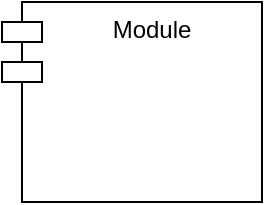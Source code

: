 <mxfile version="17.4.0" type="device"><diagram id="_QpfEsm4qwS4ZP1ser2H" name="Page-1"><mxGraphModel dx="1038" dy="571" grid="1" gridSize="10" guides="1" tooltips="1" connect="1" arrows="1" fold="1" page="1" pageScale="1" pageWidth="1169" pageHeight="827" math="0" shadow="0"><root><mxCell id="0"/><mxCell id="1" parent="0"/><mxCell id="IxvR71UtMcjKIKIG0Mez-1" value="Module" style="shape=module;align=left;spacingLeft=20;align=center;verticalAlign=top;" vertex="1" parent="1"><mxGeometry x="350" y="120" width="130" height="100" as="geometry"/></mxCell></root></mxGraphModel></diagram></mxfile>